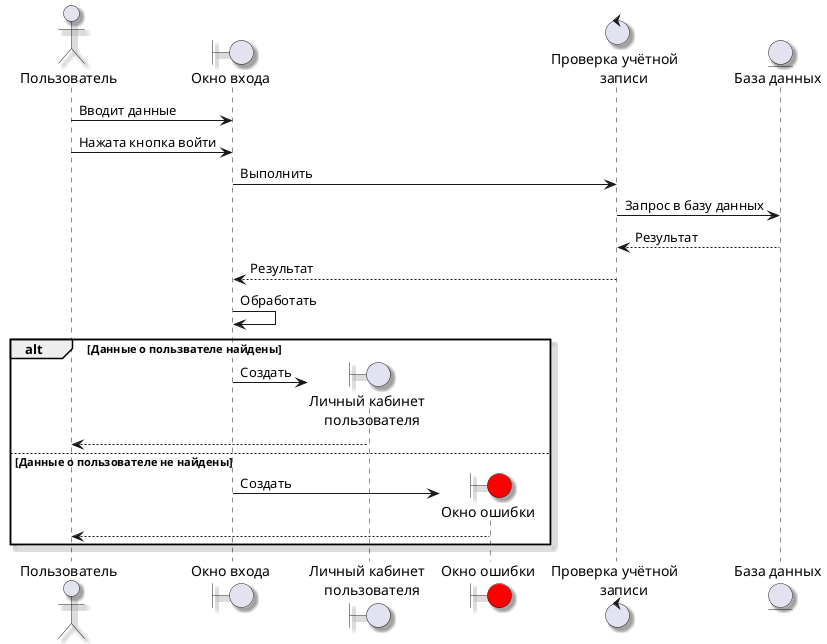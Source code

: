 @startuml
skinparam Shadowing true
actor "Пользователь" as person
boundary "Окно входа" as loginWindow
boundary "Личный кабинет\n   пользователя" as mainMenu
boundary "Окно ошибки" as errorWindow #Red

control "Проверка учётной\n     записи" as checkDatabase
entity "База данных" as fs

person -> loginWindow : Вводит данные
person -> loginWindow : Нажата кнопка войти
loginWindow -> checkDatabase : Выполнить
checkDatabase -> fs : Запрос в базу данных
fs --> checkDatabase : Результат
checkDatabase --> loginWindow : Результат
loginWindow -> loginWindow : Обработать
alt Данные о пользвателе найдены
    loginWindow -> mainMenu ** : Создать
    mainMenu --> person
else Данные о пользователе не найдены
    loginWindow -> errorWindow  ** : Создать
    errorWindow --> person
end
@enduml